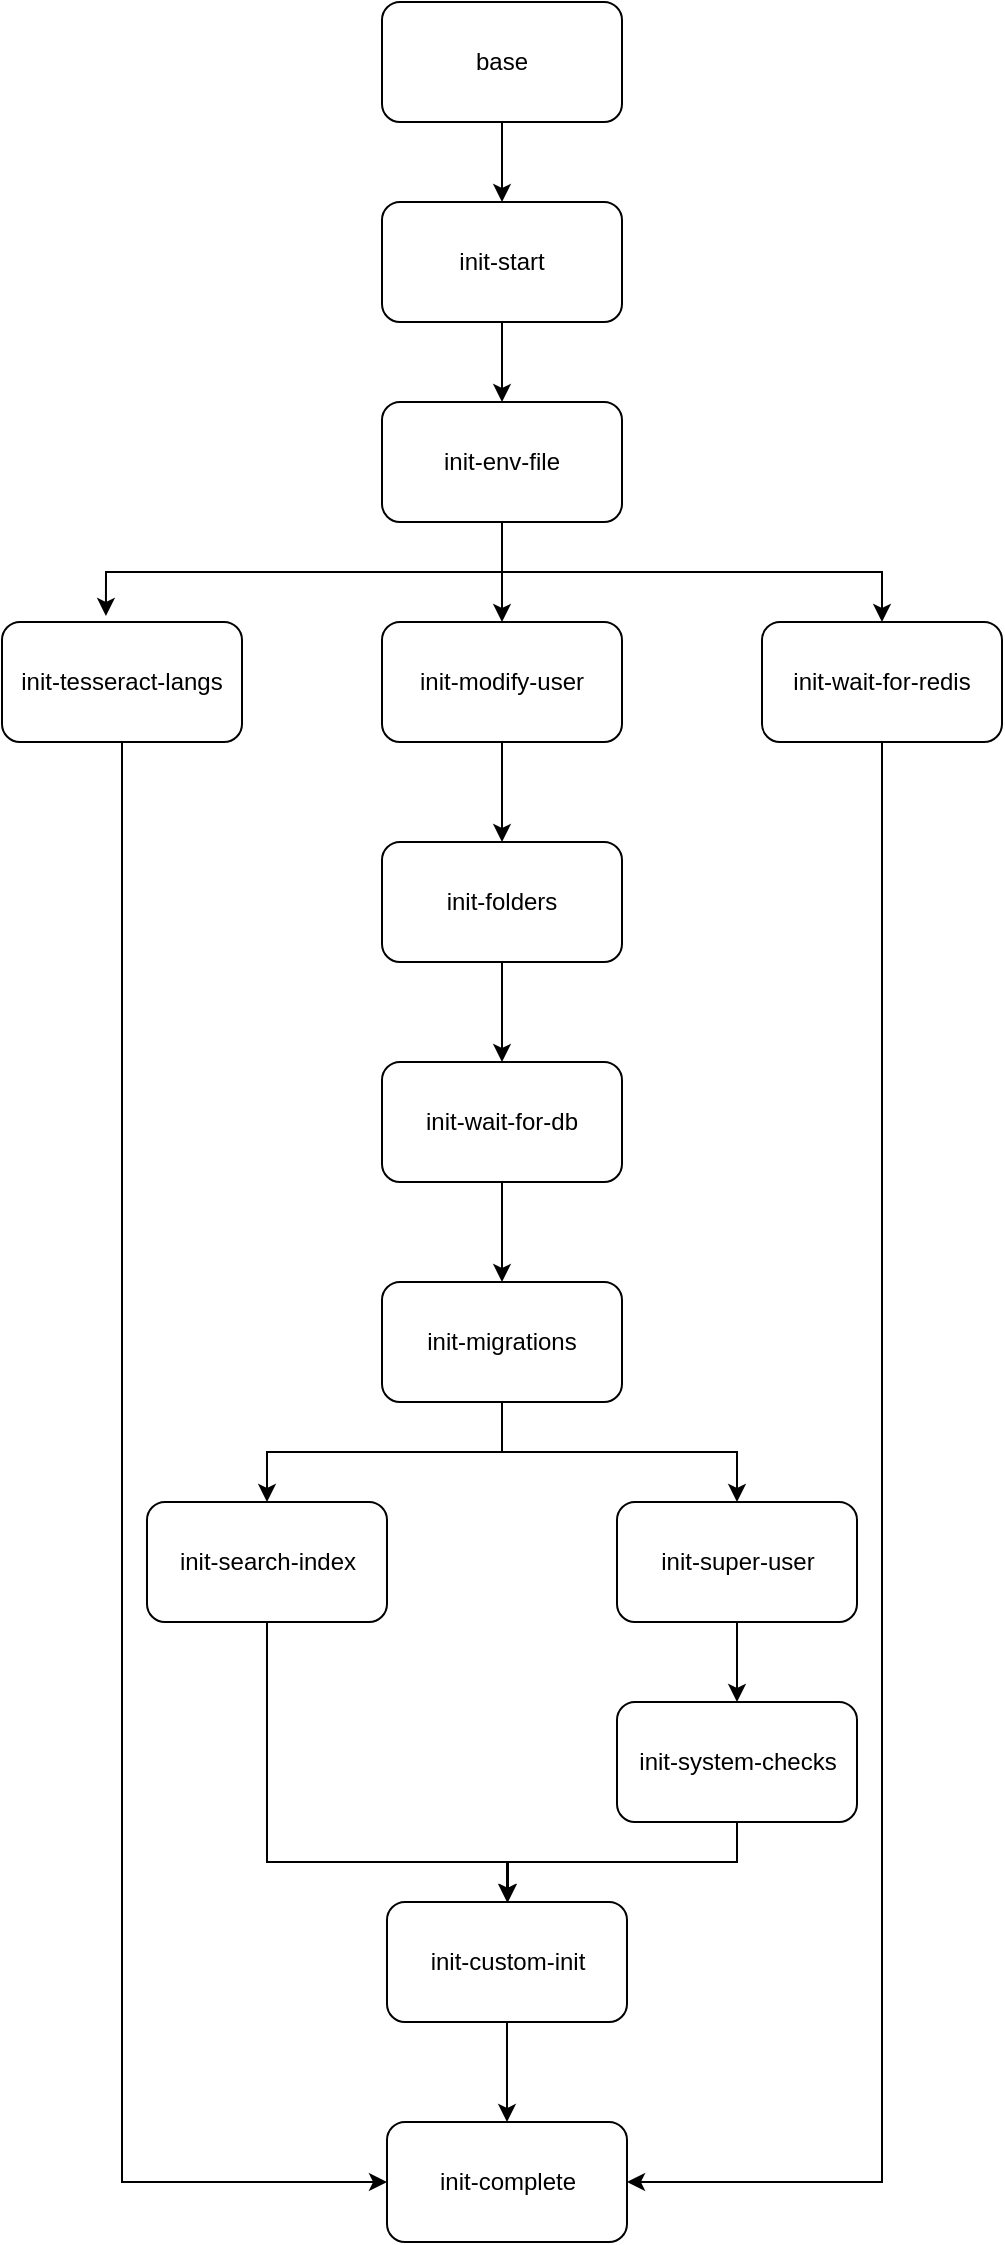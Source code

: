 <mxfile version="20.8.20" type="device"><diagram name="Page-1" id="dMh8E7Esj9EIU199GTuI"><mxGraphModel dx="1680" dy="1095" grid="1" gridSize="10" guides="1" tooltips="1" connect="1" arrows="1" fold="1" page="1" pageScale="1" pageWidth="850" pageHeight="1100" math="0" shadow="0"><root><mxCell id="0"/><mxCell id="1" parent="0"/><mxCell id="9zmrXKdqlVRg-0lYCm6o-3" style="edgeStyle=orthogonalEdgeStyle;rounded=0;orthogonalLoop=1;jettySize=auto;html=1;exitX=0.5;exitY=1;exitDx=0;exitDy=0;" edge="1" parent="1" source="9zmrXKdqlVRg-0lYCm6o-1" target="9zmrXKdqlVRg-0lYCm6o-2"><mxGeometry relative="1" as="geometry"/></mxCell><mxCell id="9zmrXKdqlVRg-0lYCm6o-1" value="base" style="rounded=1;whiteSpace=wrap;html=1;" vertex="1" parent="1"><mxGeometry x="410" y="60" width="120" height="60" as="geometry"/></mxCell><mxCell id="9zmrXKdqlVRg-0lYCm6o-5" style="edgeStyle=orthogonalEdgeStyle;rounded=0;orthogonalLoop=1;jettySize=auto;html=1;exitX=0.5;exitY=1;exitDx=0;exitDy=0;" edge="1" parent="1" source="9zmrXKdqlVRg-0lYCm6o-2" target="9zmrXKdqlVRg-0lYCm6o-4"><mxGeometry relative="1" as="geometry"/></mxCell><mxCell id="9zmrXKdqlVRg-0lYCm6o-2" value="init-start" style="rounded=1;whiteSpace=wrap;html=1;" vertex="1" parent="1"><mxGeometry x="410" y="160" width="120" height="60" as="geometry"/></mxCell><mxCell id="9zmrXKdqlVRg-0lYCm6o-20" style="edgeStyle=orthogonalEdgeStyle;rounded=0;orthogonalLoop=1;jettySize=auto;html=1;exitX=0.5;exitY=1;exitDx=0;exitDy=0;entryX=0.5;entryY=0;entryDx=0;entryDy=0;" edge="1" parent="1" source="9zmrXKdqlVRg-0lYCm6o-4" target="9zmrXKdqlVRg-0lYCm6o-9"><mxGeometry relative="1" as="geometry"/></mxCell><mxCell id="9zmrXKdqlVRg-0lYCm6o-31" style="edgeStyle=orthogonalEdgeStyle;rounded=0;orthogonalLoop=1;jettySize=auto;html=1;exitX=0.5;exitY=1;exitDx=0;exitDy=0;entryX=0.433;entryY=-0.05;entryDx=0;entryDy=0;entryPerimeter=0;" edge="1" parent="1" source="9zmrXKdqlVRg-0lYCm6o-4" target="9zmrXKdqlVRg-0lYCm6o-13"><mxGeometry relative="1" as="geometry"/></mxCell><mxCell id="9zmrXKdqlVRg-0lYCm6o-35" style="edgeStyle=orthogonalEdgeStyle;rounded=0;orthogonalLoop=1;jettySize=auto;html=1;exitX=0.5;exitY=1;exitDx=0;exitDy=0;entryX=0.5;entryY=0;entryDx=0;entryDy=0;" edge="1" parent="1" source="9zmrXKdqlVRg-0lYCm6o-4" target="9zmrXKdqlVRg-0lYCm6o-15"><mxGeometry relative="1" as="geometry"/></mxCell><mxCell id="9zmrXKdqlVRg-0lYCm6o-4" value="init-env-file" style="rounded=1;whiteSpace=wrap;html=1;" vertex="1" parent="1"><mxGeometry x="410" y="260" width="120" height="60" as="geometry"/></mxCell><mxCell id="9zmrXKdqlVRg-0lYCm6o-42" style="edgeStyle=orthogonalEdgeStyle;rounded=0;orthogonalLoop=1;jettySize=auto;html=1;exitX=0.5;exitY=1;exitDx=0;exitDy=0;" edge="1" parent="1" source="9zmrXKdqlVRg-0lYCm6o-6" target="9zmrXKdqlVRg-0lYCm6o-41"><mxGeometry relative="1" as="geometry"/></mxCell><mxCell id="9zmrXKdqlVRg-0lYCm6o-6" value="init-custom-init" style="rounded=1;whiteSpace=wrap;html=1;" vertex="1" parent="1"><mxGeometry x="412.5" y="1010" width="120" height="60" as="geometry"/></mxCell><mxCell id="9zmrXKdqlVRg-0lYCm6o-38" style="edgeStyle=orthogonalEdgeStyle;rounded=0;orthogonalLoop=1;jettySize=auto;html=1;exitX=0.5;exitY=1;exitDx=0;exitDy=0;entryX=0.5;entryY=0;entryDx=0;entryDy=0;" edge="1" parent="1" source="9zmrXKdqlVRg-0lYCm6o-7" target="9zmrXKdqlVRg-0lYCm6o-14"><mxGeometry relative="1" as="geometry"/></mxCell><mxCell id="9zmrXKdqlVRg-0lYCm6o-7" value="init-folders" style="rounded=1;whiteSpace=wrap;html=1;" vertex="1" parent="1"><mxGeometry x="410" y="480" width="120" height="60" as="geometry"/></mxCell><mxCell id="9zmrXKdqlVRg-0lYCm6o-34" style="edgeStyle=orthogonalEdgeStyle;rounded=0;orthogonalLoop=1;jettySize=auto;html=1;exitX=0.5;exitY=1;exitDx=0;exitDy=0;entryX=0.5;entryY=0;entryDx=0;entryDy=0;" edge="1" parent="1" source="9zmrXKdqlVRg-0lYCm6o-8" target="9zmrXKdqlVRg-0lYCm6o-11"><mxGeometry relative="1" as="geometry"/></mxCell><mxCell id="9zmrXKdqlVRg-0lYCm6o-36" style="edgeStyle=orthogonalEdgeStyle;rounded=0;orthogonalLoop=1;jettySize=auto;html=1;exitX=0.5;exitY=1;exitDx=0;exitDy=0;" edge="1" parent="1" source="9zmrXKdqlVRg-0lYCm6o-8" target="9zmrXKdqlVRg-0lYCm6o-10"><mxGeometry relative="1" as="geometry"/></mxCell><mxCell id="9zmrXKdqlVRg-0lYCm6o-8" value="init-migrations" style="rounded=1;whiteSpace=wrap;html=1;" vertex="1" parent="1"><mxGeometry x="410" y="700" width="120" height="60" as="geometry"/></mxCell><mxCell id="9zmrXKdqlVRg-0lYCm6o-32" style="edgeStyle=orthogonalEdgeStyle;rounded=0;orthogonalLoop=1;jettySize=auto;html=1;exitX=0.5;exitY=1;exitDx=0;exitDy=0;entryX=0.5;entryY=0;entryDx=0;entryDy=0;" edge="1" parent="1" source="9zmrXKdqlVRg-0lYCm6o-9" target="9zmrXKdqlVRg-0lYCm6o-7"><mxGeometry relative="1" as="geometry"/></mxCell><mxCell id="9zmrXKdqlVRg-0lYCm6o-9" value="init-modify-user" style="rounded=1;whiteSpace=wrap;html=1;" vertex="1" parent="1"><mxGeometry x="410" y="370" width="120" height="60" as="geometry"/></mxCell><mxCell id="9zmrXKdqlVRg-0lYCm6o-40" style="edgeStyle=orthogonalEdgeStyle;rounded=0;orthogonalLoop=1;jettySize=auto;html=1;exitX=0.5;exitY=1;exitDx=0;exitDy=0;" edge="1" parent="1" source="9zmrXKdqlVRg-0lYCm6o-10" target="9zmrXKdqlVRg-0lYCm6o-6"><mxGeometry relative="1" as="geometry"><Array as="points"><mxPoint x="353" y="990"/><mxPoint x="473" y="990"/></Array></mxGeometry></mxCell><mxCell id="9zmrXKdqlVRg-0lYCm6o-10" value="init-search-index" style="rounded=1;whiteSpace=wrap;html=1;" vertex="1" parent="1"><mxGeometry x="292.5" y="810" width="120" height="60" as="geometry"/></mxCell><mxCell id="9zmrXKdqlVRg-0lYCm6o-37" style="edgeStyle=orthogonalEdgeStyle;rounded=0;orthogonalLoop=1;jettySize=auto;html=1;exitX=0.5;exitY=1;exitDx=0;exitDy=0;entryX=0.5;entryY=0;entryDx=0;entryDy=0;" edge="1" parent="1" source="9zmrXKdqlVRg-0lYCm6o-11" target="9zmrXKdqlVRg-0lYCm6o-12"><mxGeometry relative="1" as="geometry"/></mxCell><mxCell id="9zmrXKdqlVRg-0lYCm6o-11" value="init-super-user" style="rounded=1;whiteSpace=wrap;html=1;" vertex="1" parent="1"><mxGeometry x="527.5" y="810" width="120" height="60" as="geometry"/></mxCell><mxCell id="9zmrXKdqlVRg-0lYCm6o-39" style="edgeStyle=orthogonalEdgeStyle;rounded=0;orthogonalLoop=1;jettySize=auto;html=1;exitX=0.5;exitY=1;exitDx=0;exitDy=0;entryX=0.5;entryY=0;entryDx=0;entryDy=0;" edge="1" parent="1" source="9zmrXKdqlVRg-0lYCm6o-12" target="9zmrXKdqlVRg-0lYCm6o-6"><mxGeometry relative="1" as="geometry"/></mxCell><mxCell id="9zmrXKdqlVRg-0lYCm6o-12" value="init-system-checks" style="rounded=1;whiteSpace=wrap;html=1;" vertex="1" parent="1"><mxGeometry x="527.5" y="910" width="120" height="60" as="geometry"/></mxCell><mxCell id="9zmrXKdqlVRg-0lYCm6o-45" style="edgeStyle=orthogonalEdgeStyle;rounded=0;orthogonalLoop=1;jettySize=auto;html=1;exitX=0.5;exitY=1;exitDx=0;exitDy=0;entryX=0;entryY=0.5;entryDx=0;entryDy=0;" edge="1" parent="1" source="9zmrXKdqlVRg-0lYCm6o-13" target="9zmrXKdqlVRg-0lYCm6o-41"><mxGeometry relative="1" as="geometry"/></mxCell><mxCell id="9zmrXKdqlVRg-0lYCm6o-13" value="init-tesseract-langs" style="rounded=1;whiteSpace=wrap;html=1;" vertex="1" parent="1"><mxGeometry x="220" y="370" width="120" height="60" as="geometry"/></mxCell><mxCell id="9zmrXKdqlVRg-0lYCm6o-33" style="edgeStyle=orthogonalEdgeStyle;rounded=0;orthogonalLoop=1;jettySize=auto;html=1;exitX=0.5;exitY=1;exitDx=0;exitDy=0;entryX=0.5;entryY=0;entryDx=0;entryDy=0;" edge="1" parent="1" source="9zmrXKdqlVRg-0lYCm6o-14" target="9zmrXKdqlVRg-0lYCm6o-8"><mxGeometry relative="1" as="geometry"/></mxCell><mxCell id="9zmrXKdqlVRg-0lYCm6o-14" value="init-wait-for-db" style="rounded=1;whiteSpace=wrap;html=1;" vertex="1" parent="1"><mxGeometry x="410" y="590" width="120" height="60" as="geometry"/></mxCell><mxCell id="9zmrXKdqlVRg-0lYCm6o-44" style="edgeStyle=orthogonalEdgeStyle;rounded=0;orthogonalLoop=1;jettySize=auto;html=1;exitX=0.5;exitY=1;exitDx=0;exitDy=0;entryX=1;entryY=0.5;entryDx=0;entryDy=0;" edge="1" parent="1" source="9zmrXKdqlVRg-0lYCm6o-15" target="9zmrXKdqlVRg-0lYCm6o-41"><mxGeometry relative="1" as="geometry"/></mxCell><mxCell id="9zmrXKdqlVRg-0lYCm6o-15" value="init-wait-for-redis" style="rounded=1;whiteSpace=wrap;html=1;" vertex="1" parent="1"><mxGeometry x="600" y="370" width="120" height="60" as="geometry"/></mxCell><mxCell id="9zmrXKdqlVRg-0lYCm6o-41" value="init-complete" style="rounded=1;whiteSpace=wrap;html=1;" vertex="1" parent="1"><mxGeometry x="412.5" y="1120" width="120" height="60" as="geometry"/></mxCell></root></mxGraphModel></diagram></mxfile>
